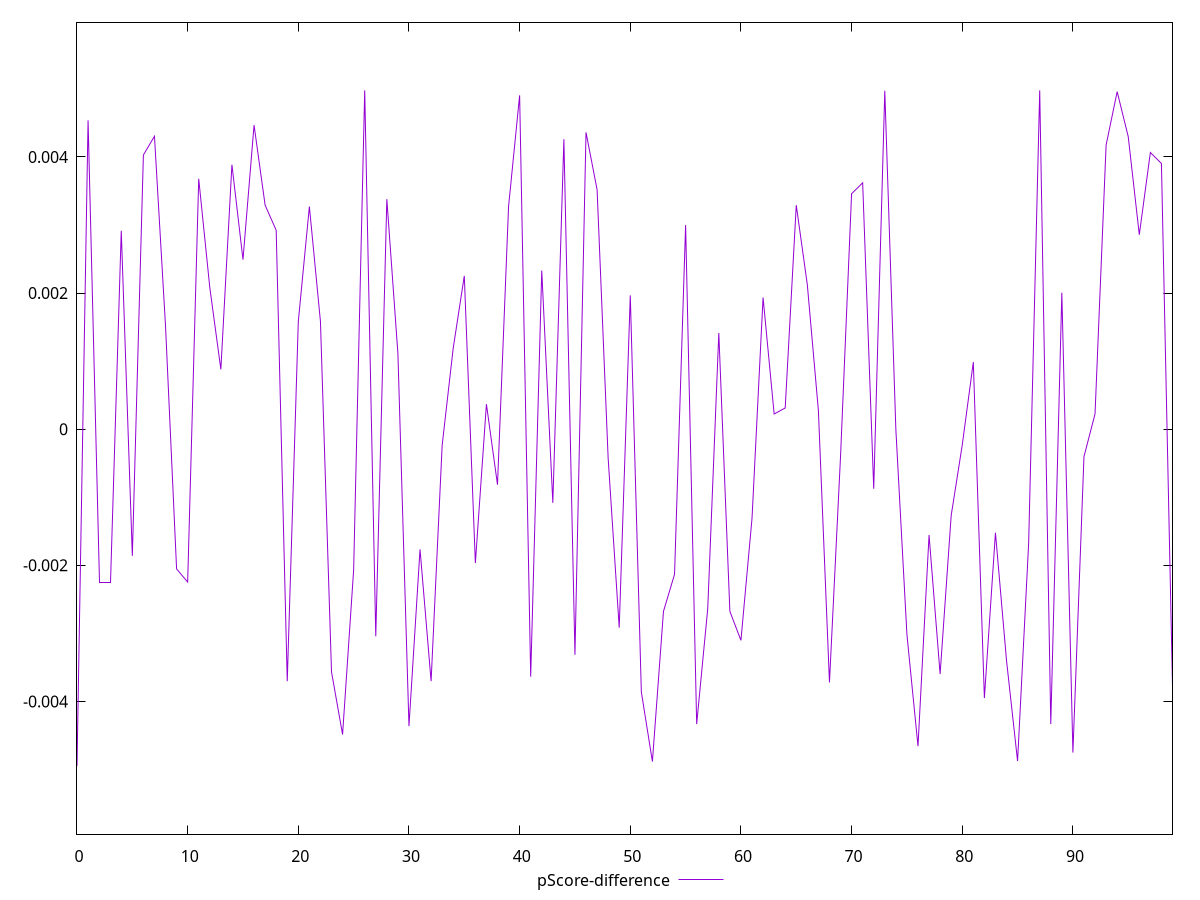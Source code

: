 reset

$pScoreDifference <<EOF
0 -0.004949468529451828
1 0.004536790847720074
2 -0.002246109682139119
3 -0.002246109682139119
4 0.0029142700960894663
5 -0.0018607912557180306
6 0.004028267814910724
7 0.004303590383759159
8 0.0015155801689616943
9 -0.0020529105295531425
10 -0.002246109682138786
11 0.003678235575697686
12 0.0020814576653732653
13 0.000879031575039324
14 0.003885105016445012
15 0.002491106153564737
16 0.004466925920100451
17 0.003291185973658517
18 0.0029224522074541293
19 -0.0037023600015423375
20 0.0015818101203705082
21 0.003270772821554191
22 0.0015818101203705082
23 -0.0035659726591456
24 -0.004485833921227589
25 -0.0020689366133254117
26 0.004977761827953064
27 -0.0030419827255597776
28 0.003378988150206985
29 0.001109227160441928
30 -0.0043624456773624365
31 -0.0017658129521403998
32 -0.0037023600015423375
33 -0.0002347115364091934
34 0.0011925637109569953
35 0.0022520192735128175
36 -0.0019664063914938135
37 0.000367554637102363
38 -0.0008162258289453606
39 0.003270772821555412
40 0.004904703405631428
41 -0.0036360395989899486
42 0.002330929862385367
43 -0.0010821113835963736
44 0.004259717732881585
45 -0.0033149272426959975
46 0.004360551207376107
47 0.003518687487530814
48 -0.00042745576080938097
49 -0.002916314889633065
50 0.001966229046609369
51 -0.003861721728589229
52 -0.004882892038222564
53 -0.002676509443690578
54 -0.002132292508285727
55 0.0029986215463282395
56 -0.004332145708588531
57 -0.0026357933168532632
58 0.001414013498505673
59 -0.002676509443691577
60 -0.0031024302438437124
61 -0.0013129749293357973
62 0.0019345065743602285
63 0.00022342799860552987
64 0.00031143405126876633
65 0.003291185973657851
66 0.0021211863968166877
67 0.000273999229239541
68 -0.003720141928468479
69 -0.0004032590483612486
70 0.0034590957351805507
71 0.0036195971132285676
72 -0.000875108823478632
73 0.004971675894975824
74 -0.000004014147833131254
75 -0.0030170787766539142
76 -0.004657108733210236
77 -0.0015554746076809067
78 -0.003597098697465606
79 -0.001268107749346159
80 -0.0002327418024226091
81 0.0009853407663718006
82 -0.003950422706831325
83 -0.0015211788876309251
84 -0.0033979011212548205
85 -0.004876286940003638
86 -0.001677646215423767
87 0.004977761827954397
88 -0.004332145708587198
89 0.0020057031352032073
90 -0.0047514142757782984
91 -0.0004032590483612486
92 0.00022429562480452692
93 0.004174244527383242
94 0.004958489300692981
95 0.004297230133222474
96 0.0028565463410620273
97 0.00406560080454299
98 0.0039026328112102826
99 -0.0037715815233803074
EOF

set key outside below
set xrange [0:99]
set yrange [-0.005949468529451828:0.005977761827954397]
set trange [-0.005949468529451828:0.005977761827954397]
set terminal svg size 640, 500 enhanced background rgb 'white'
set output "report_00025_2021-02-22T21:38:55.199Z/total-blocking-time/samples/pages/pScore-difference/values.svg"

plot $pScoreDifference title "pScore-difference" with line

reset
